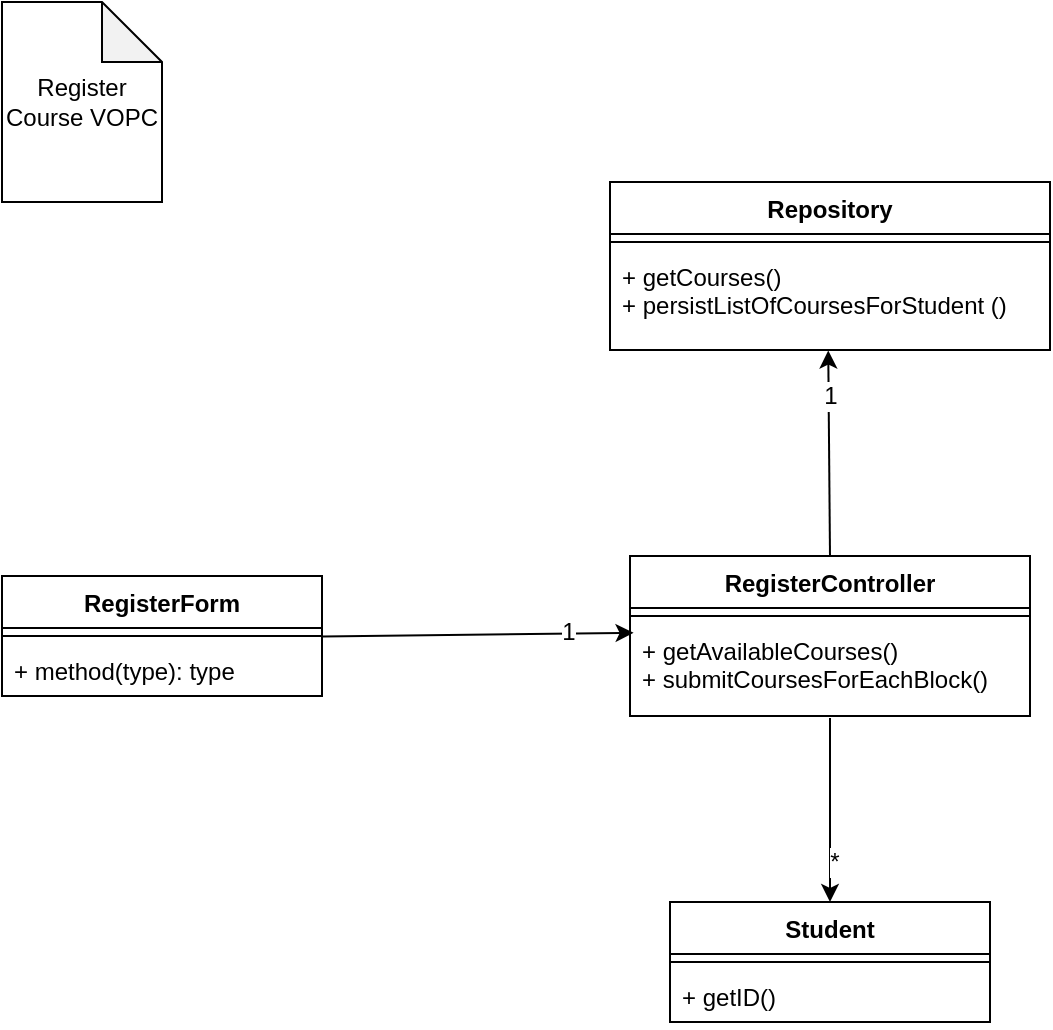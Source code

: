 <mxfile version="12.7.9" type="device"><diagram id="QeNm8754FsHfRA11Dx_4" name="Page-1"><mxGraphModel dx="1304" dy="574" grid="1" gridSize="10" guides="1" tooltips="1" connect="1" arrows="1" fold="1" page="1" pageScale="1" pageWidth="827" pageHeight="1169" math="0" shadow="0"><root><mxCell id="0"/><mxCell id="1" parent="0"/><mxCell id="QKgyoqtiteRq1oAwJ5jL-43" value="Register Course VOPC" style="shape=note;whiteSpace=wrap;html=1;backgroundOutline=1;darkOpacity=0.05;" parent="1" vertex="1"><mxGeometry x="90" y="120" width="80" height="100" as="geometry"/></mxCell><mxCell id="_Bw2dGad-eX476_S8SLB-1" value="RegisterForm" style="swimlane;fontStyle=1;align=center;verticalAlign=top;childLayout=stackLayout;horizontal=1;startSize=26;horizontalStack=0;resizeParent=1;resizeParentMax=0;resizeLast=0;collapsible=1;marginBottom=0;" vertex="1" parent="1"><mxGeometry x="90" y="407" width="160" height="60" as="geometry"/></mxCell><mxCell id="_Bw2dGad-eX476_S8SLB-3" value="" style="line;strokeWidth=1;fillColor=none;align=left;verticalAlign=middle;spacingTop=-1;spacingLeft=3;spacingRight=3;rotatable=0;labelPosition=right;points=[];portConstraint=eastwest;" vertex="1" parent="_Bw2dGad-eX476_S8SLB-1"><mxGeometry y="26" width="160" height="8" as="geometry"/></mxCell><mxCell id="_Bw2dGad-eX476_S8SLB-4" value="+ method(type): type" style="text;strokeColor=none;fillColor=none;align=left;verticalAlign=top;spacingLeft=4;spacingRight=4;overflow=hidden;rotatable=0;points=[[0,0.5],[1,0.5]];portConstraint=eastwest;" vertex="1" parent="_Bw2dGad-eX476_S8SLB-1"><mxGeometry y="34" width="160" height="26" as="geometry"/></mxCell><mxCell id="_Bw2dGad-eX476_S8SLB-5" value="Student" style="swimlane;fontStyle=1;align=center;verticalAlign=top;childLayout=stackLayout;horizontal=1;startSize=26;horizontalStack=0;resizeParent=1;resizeParentMax=0;resizeLast=0;collapsible=1;marginBottom=0;" vertex="1" parent="1"><mxGeometry x="424" y="570" width="160" height="60" as="geometry"/></mxCell><mxCell id="_Bw2dGad-eX476_S8SLB-7" value="" style="line;strokeWidth=1;fillColor=none;align=left;verticalAlign=middle;spacingTop=-1;spacingLeft=3;spacingRight=3;rotatable=0;labelPosition=right;points=[];portConstraint=eastwest;" vertex="1" parent="_Bw2dGad-eX476_S8SLB-5"><mxGeometry y="26" width="160" height="8" as="geometry"/></mxCell><mxCell id="_Bw2dGad-eX476_S8SLB-8" value="+ getID()" style="text;strokeColor=none;fillColor=none;align=left;verticalAlign=top;spacingLeft=4;spacingRight=4;overflow=hidden;rotatable=0;points=[[0,0.5],[1,0.5]];portConstraint=eastwest;" vertex="1" parent="_Bw2dGad-eX476_S8SLB-5"><mxGeometry y="34" width="160" height="26" as="geometry"/></mxCell><mxCell id="_Bw2dGad-eX476_S8SLB-9" value="Repository" style="swimlane;fontStyle=1;align=center;verticalAlign=top;childLayout=stackLayout;horizontal=1;startSize=26;horizontalStack=0;resizeParent=1;resizeParentMax=0;resizeLast=0;collapsible=1;marginBottom=0;" vertex="1" parent="1"><mxGeometry x="394" y="210" width="220" height="84" as="geometry"/></mxCell><mxCell id="_Bw2dGad-eX476_S8SLB-11" value="" style="line;strokeWidth=1;fillColor=none;align=left;verticalAlign=middle;spacingTop=-1;spacingLeft=3;spacingRight=3;rotatable=0;labelPosition=right;points=[];portConstraint=eastwest;" vertex="1" parent="_Bw2dGad-eX476_S8SLB-9"><mxGeometry y="26" width="220" height="8" as="geometry"/></mxCell><mxCell id="_Bw2dGad-eX476_S8SLB-12" value="+ getCourses()&#10;+ persistListOfCoursesForStudent ()" style="text;strokeColor=none;fillColor=none;align=left;verticalAlign=top;spacingLeft=4;spacingRight=4;overflow=hidden;rotatable=0;points=[[0,0.5],[1,0.5]];portConstraint=eastwest;" vertex="1" parent="_Bw2dGad-eX476_S8SLB-9"><mxGeometry y="34" width="220" height="50" as="geometry"/></mxCell><mxCell id="_Bw2dGad-eX476_S8SLB-13" value="RegisterController" style="swimlane;fontStyle=1;align=center;verticalAlign=top;childLayout=stackLayout;horizontal=1;startSize=26;horizontalStack=0;resizeParent=1;resizeParentMax=0;resizeLast=0;collapsible=1;marginBottom=0;" vertex="1" parent="1"><mxGeometry x="404" y="397" width="200" height="80" as="geometry"/></mxCell><mxCell id="_Bw2dGad-eX476_S8SLB-15" value="" style="line;strokeWidth=1;fillColor=none;align=left;verticalAlign=middle;spacingTop=-1;spacingLeft=3;spacingRight=3;rotatable=0;labelPosition=right;points=[];portConstraint=eastwest;" vertex="1" parent="_Bw2dGad-eX476_S8SLB-13"><mxGeometry y="26" width="200" height="8" as="geometry"/></mxCell><mxCell id="_Bw2dGad-eX476_S8SLB-16" value="+ getAvailableCourses() &#10;+ submitCoursesForEachBlock()" style="text;strokeColor=none;fillColor=none;align=left;verticalAlign=top;spacingLeft=4;spacingRight=4;overflow=hidden;rotatable=0;points=[[0,0.5],[1,0.5]];portConstraint=eastwest;" vertex="1" parent="_Bw2dGad-eX476_S8SLB-13"><mxGeometry y="34" width="200" height="46" as="geometry"/></mxCell><mxCell id="_Bw2dGad-eX476_S8SLB-23" value="" style="endArrow=classic;html=1;exitX=1.001;exitY=0.537;exitDx=0;exitDy=0;entryX=0.009;entryY=0.096;entryDx=0;entryDy=0;entryPerimeter=0;exitPerimeter=0;" edge="1" parent="1" source="_Bw2dGad-eX476_S8SLB-3" target="_Bw2dGad-eX476_S8SLB-16"><mxGeometry width="50" height="50" relative="1" as="geometry"><mxPoint x="281.28" y="443.598" as="sourcePoint"/><mxPoint x="470" y="320" as="targetPoint"/></mxGeometry></mxCell><mxCell id="_Bw2dGad-eX476_S8SLB-25" value="1" style="text;html=1;align=center;verticalAlign=middle;resizable=0;points=[];labelBackgroundColor=#ffffff;" vertex="1" connectable="0" parent="_Bw2dGad-eX476_S8SLB-23"><mxGeometry x="0.569" y="1" relative="1" as="geometry"><mxPoint x="1" as="offset"/></mxGeometry></mxCell><mxCell id="_Bw2dGad-eX476_S8SLB-26" value="" style="endArrow=classic;html=1;entryX=0.5;entryY=0;entryDx=0;entryDy=0;" edge="1" parent="1" target="_Bw2dGad-eX476_S8SLB-5"><mxGeometry width="50" height="50" relative="1" as="geometry"><mxPoint x="504" y="478" as="sourcePoint"/><mxPoint x="411.8" y="445.416" as="targetPoint"/></mxGeometry></mxCell><mxCell id="_Bw2dGad-eX476_S8SLB-27" value="*" style="text;html=1;align=center;verticalAlign=middle;resizable=0;points=[];labelBackgroundColor=#ffffff;" vertex="1" connectable="0" parent="_Bw2dGad-eX476_S8SLB-26"><mxGeometry x="0.569" y="1" relative="1" as="geometry"><mxPoint x="1" as="offset"/></mxGeometry></mxCell><mxCell id="_Bw2dGad-eX476_S8SLB-28" value="" style="endArrow=classic;html=1;entryX=0.496;entryY=1.005;entryDx=0;entryDy=0;entryPerimeter=0;exitX=0.5;exitY=0;exitDx=0;exitDy=0;" edge="1" parent="1" source="_Bw2dGad-eX476_S8SLB-13" target="_Bw2dGad-eX476_S8SLB-12"><mxGeometry width="50" height="50" relative="1" as="geometry"><mxPoint x="390" y="340" as="sourcePoint"/><mxPoint x="415.8" y="445.416" as="targetPoint"/></mxGeometry></mxCell><mxCell id="_Bw2dGad-eX476_S8SLB-29" value="1" style="text;html=1;align=center;verticalAlign=middle;resizable=0;points=[];labelBackgroundColor=#ffffff;" vertex="1" connectable="0" parent="_Bw2dGad-eX476_S8SLB-28"><mxGeometry x="0.569" y="1" relative="1" as="geometry"><mxPoint x="1" as="offset"/></mxGeometry></mxCell></root></mxGraphModel></diagram></mxfile>